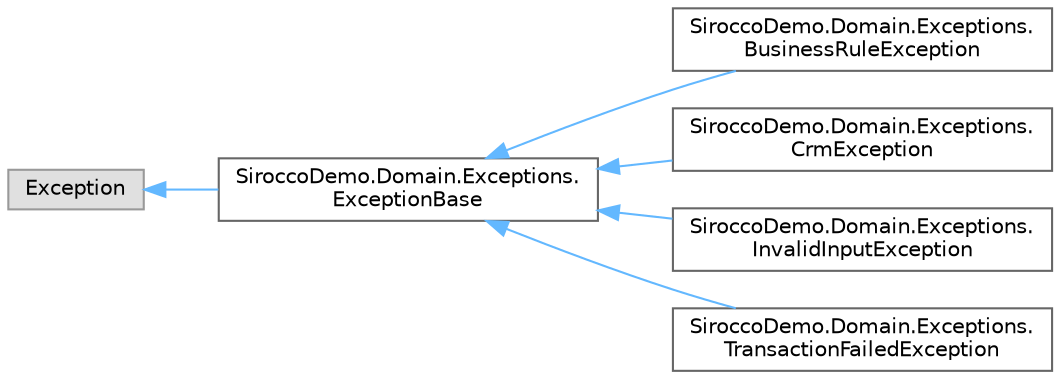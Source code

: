 digraph "Graphical Class Hierarchy"
{
 // LATEX_PDF_SIZE
  bgcolor="transparent";
  edge [fontname=Helvetica,fontsize=10,labelfontname=Helvetica,labelfontsize=10];
  node [fontname=Helvetica,fontsize=10,shape=box,height=0.2,width=0.4];
  rankdir="LR";
  Node0 [id="Node000000",label="Exception",height=0.2,width=0.4,color="grey60", fillcolor="#E0E0E0", style="filled",tooltip=" "];
  Node0 -> Node1 [id="edge7_Node000000_Node000001",dir="back",color="steelblue1",style="solid",tooltip=" "];
  Node1 [id="Node000001",label="SiroccoDemo.Domain.Exceptions.\lExceptionBase",height=0.2,width=0.4,color="grey40", fillcolor="white", style="filled",URL="$class_sirocco_demo_1_1_domain_1_1_exceptions_1_1_exception_base.html",tooltip=" "];
  Node1 -> Node2 [id="edge8_Node000001_Node000002",dir="back",color="steelblue1",style="solid",tooltip=" "];
  Node2 [id="Node000002",label="SiroccoDemo.Domain.Exceptions.\lBusinessRuleException",height=0.2,width=0.4,color="grey40", fillcolor="white", style="filled",URL="$class_sirocco_demo_1_1_domain_1_1_exceptions_1_1_business_rule_exception.html",tooltip=" "];
  Node1 -> Node3 [id="edge9_Node000001_Node000003",dir="back",color="steelblue1",style="solid",tooltip=" "];
  Node3 [id="Node000003",label="SiroccoDemo.Domain.Exceptions.\lCrmException",height=0.2,width=0.4,color="grey40", fillcolor="white", style="filled",URL="$class_sirocco_demo_1_1_domain_1_1_exceptions_1_1_crm_exception.html",tooltip=" "];
  Node1 -> Node4 [id="edge10_Node000001_Node000004",dir="back",color="steelblue1",style="solid",tooltip=" "];
  Node4 [id="Node000004",label="SiroccoDemo.Domain.Exceptions.\lInvalidInputException",height=0.2,width=0.4,color="grey40", fillcolor="white", style="filled",URL="$class_sirocco_demo_1_1_domain_1_1_exceptions_1_1_invalid_input_exception.html",tooltip=" "];
  Node1 -> Node5 [id="edge11_Node000001_Node000005",dir="back",color="steelblue1",style="solid",tooltip=" "];
  Node5 [id="Node000005",label="SiroccoDemo.Domain.Exceptions.\lTransactionFailedException",height=0.2,width=0.4,color="grey40", fillcolor="white", style="filled",URL="$class_sirocco_demo_1_1_domain_1_1_exceptions_1_1_transaction_failed_exception.html",tooltip=" "];
}
